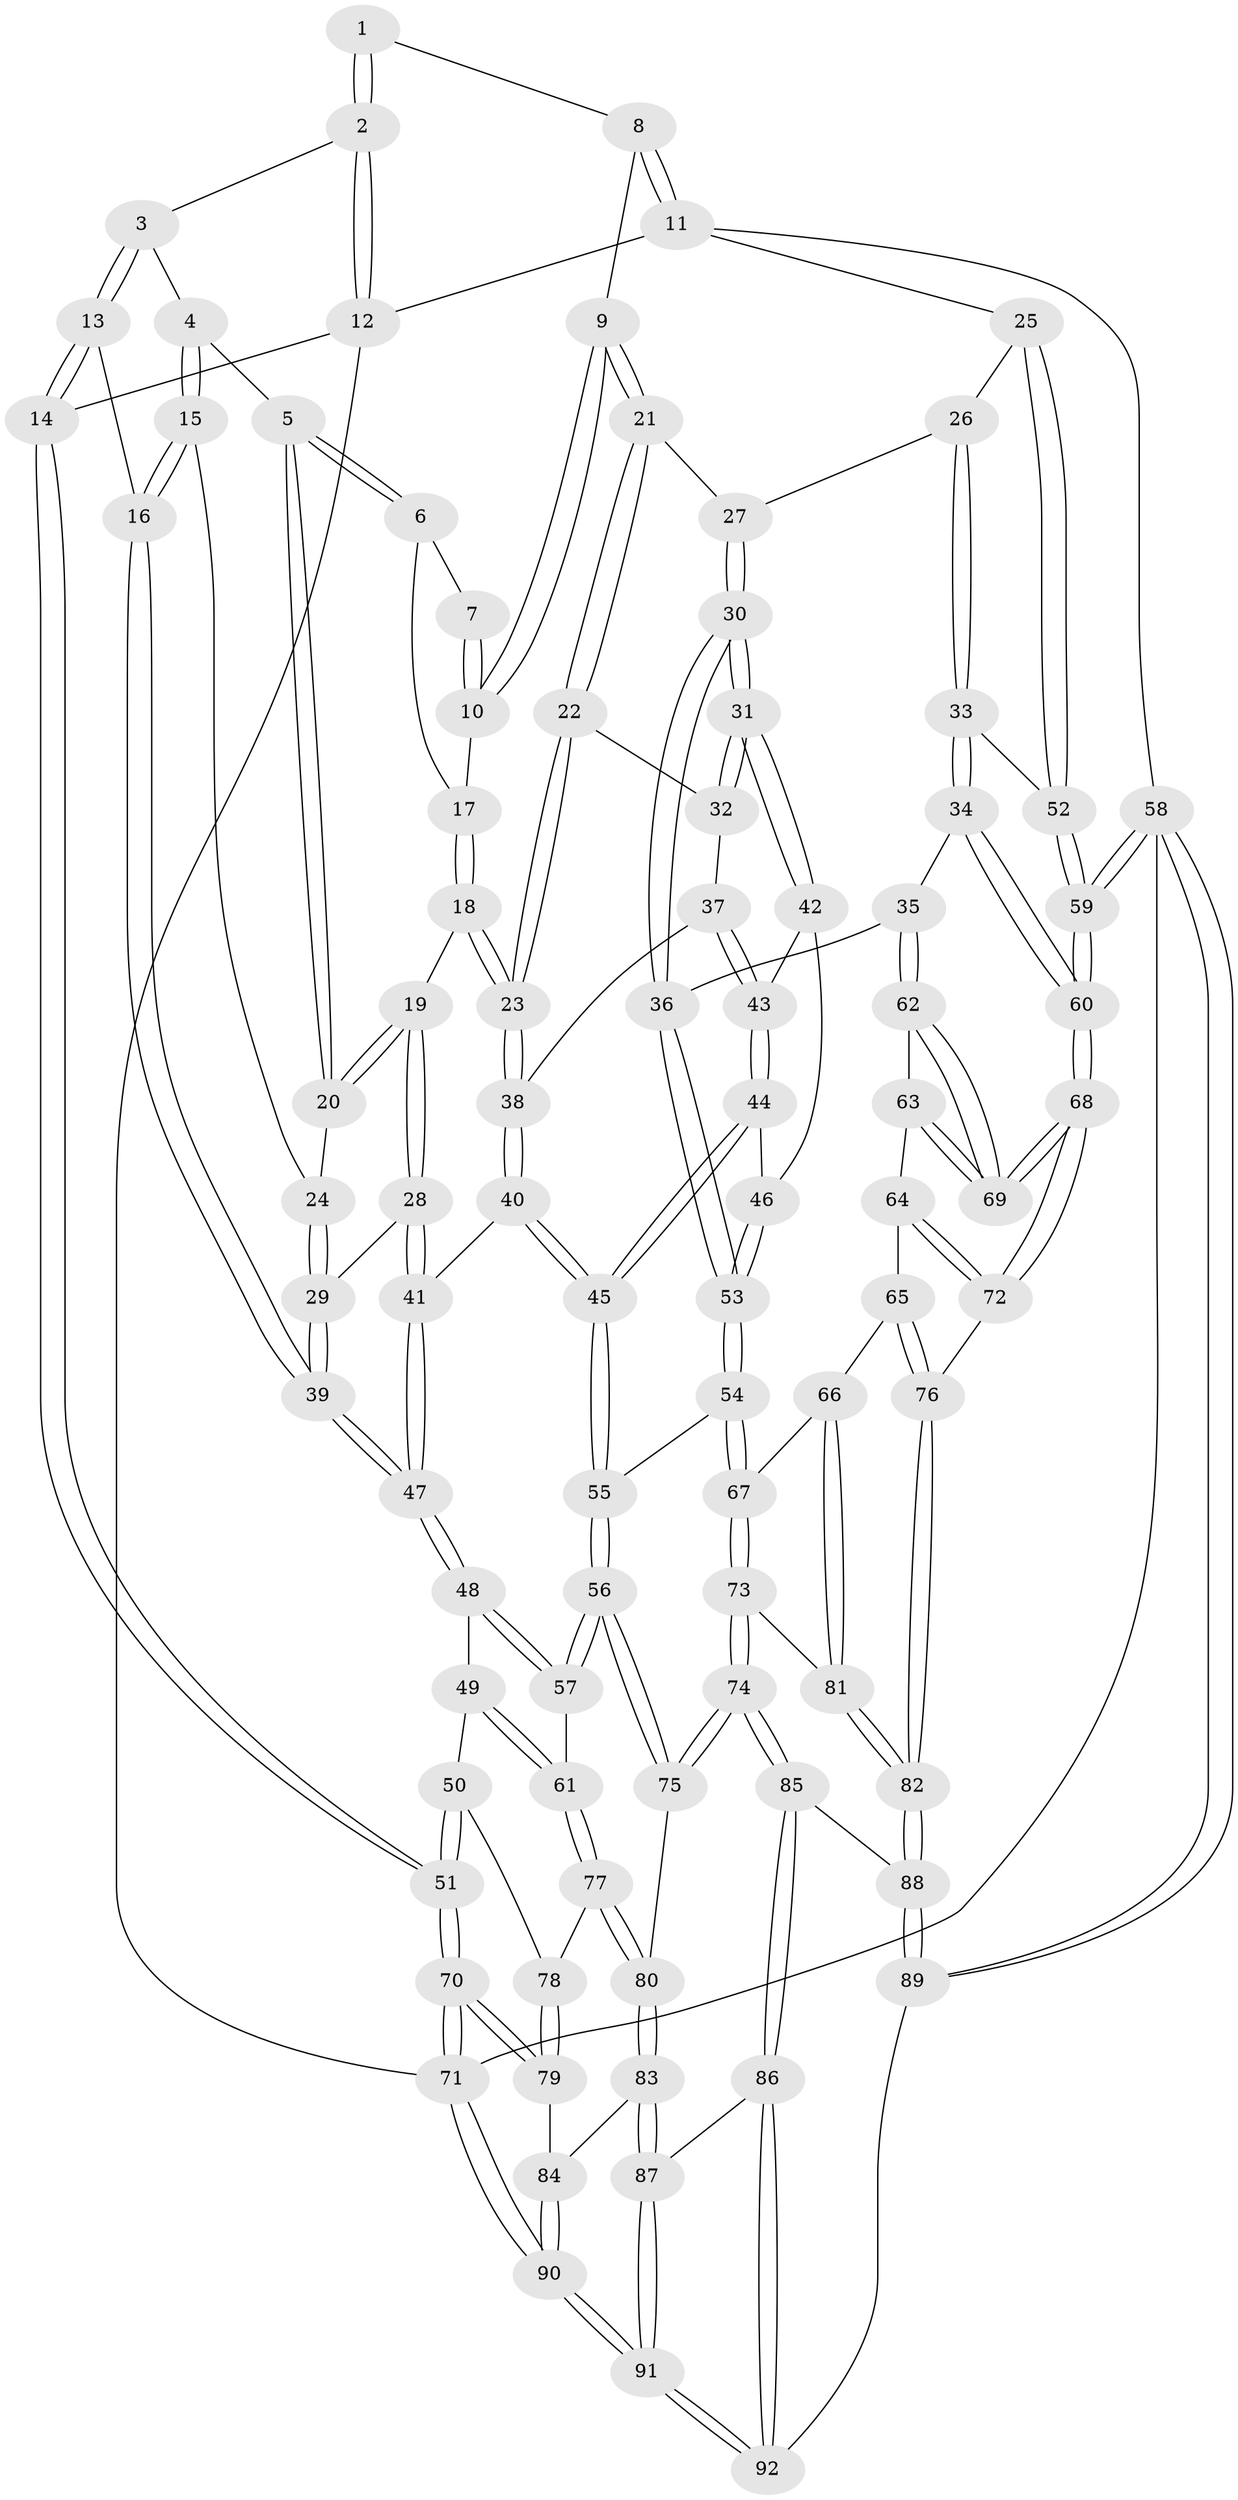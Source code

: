 // Generated by graph-tools (version 1.1) at 2025/01/03/09/25 05:01:35]
// undirected, 92 vertices, 227 edges
graph export_dot {
graph [start="1"]
  node [color=gray90,style=filled];
  1 [pos="+0.5067163791721168+0"];
  2 [pos="+0.2573186898598029+0"];
  3 [pos="+0.27460852037623634+0"];
  4 [pos="+0.2817515276996039+0"];
  5 [pos="+0.3548974253172646+0.10103014448233373"];
  6 [pos="+0.4516764480445463+0.0831927200318247"];
  7 [pos="+0.4879881529523699+0"];
  8 [pos="+0.692694420143709+0"];
  9 [pos="+0.6706962529979412+0.09111162397558148"];
  10 [pos="+0.5643992339953332+0.10480910172936747"];
  11 [pos="+1+0"];
  12 [pos="+0+0"];
  13 [pos="+0.022075659772124483+0.2520963145368095"];
  14 [pos="+0+0.24536255283247355"];
  15 [pos="+0.15582208451750487+0.21080851492812896"];
  16 [pos="+0.06475261046234608+0.2594524228081236"];
  17 [pos="+0.5400842908573835+0.11199793662390949"];
  18 [pos="+0.47263847311551604+0.24869695888357746"];
  19 [pos="+0.4036264236085459+0.23793712440532794"];
  20 [pos="+0.34456795974867993+0.14847352487721535"];
  21 [pos="+0.6955640673658003+0.133332299414861"];
  22 [pos="+0.6283291911437382+0.22531548081003167"];
  23 [pos="+0.4948564002535412+0.2666565920610929"];
  24 [pos="+0.31619052027056693+0.16076322840570065"];
  25 [pos="+1+0"];
  26 [pos="+0.8771073784879496+0.13315465943321145"];
  27 [pos="+0.7329728388724299+0.15422802933184612"];
  28 [pos="+0.3895930411147931+0.26332496440649783"];
  29 [pos="+0.2620128655522501+0.3703112775101452"];
  30 [pos="+0.8051993324241143+0.4079756391155906"];
  31 [pos="+0.7269982755734139+0.3919156698110739"];
  32 [pos="+0.6299666558715081+0.2660780330006355"];
  33 [pos="+0.8695633627881787+0.3901369454119096"];
  34 [pos="+0.8357316063497239+0.4124182792808718"];
  35 [pos="+0.8145941582125311+0.4133023526305838"];
  36 [pos="+0.808730138109272+0.4111796243763973"];
  37 [pos="+0.585499093444603+0.3595384269053453"];
  38 [pos="+0.5214209553437701+0.35234569550078615"];
  39 [pos="+0.24012794896244036+0.3925143799040885"];
  40 [pos="+0.45850150164305015+0.4471271450190859"];
  41 [pos="+0.4249251685074194+0.4334023472937217"];
  42 [pos="+0.6399652551626381+0.3939676253287285"];
  43 [pos="+0.6243038371979295+0.3863111855867761"];
  44 [pos="+0.5552242844609467+0.44875039638554665"];
  45 [pos="+0.46037698914095204+0.4514734904291663"];
  46 [pos="+0.6056746397048279+0.4669124034421519"];
  47 [pos="+0.2547871426049417+0.424464142281246"];
  48 [pos="+0.25150636630181816+0.4432784350566715"];
  49 [pos="+0.11396558750242727+0.5272991626103319"];
  50 [pos="+0+0.5631571256262485"];
  51 [pos="+0+0.5164942871418687"];
  52 [pos="+1+0.2233205265709349"];
  53 [pos="+0.6132063942555509+0.5824940160510748"];
  54 [pos="+0.6046078102999881+0.5970696476878199"];
  55 [pos="+0.4856867857529289+0.5869057962371836"];
  56 [pos="+0.46338143747722627+0.6068642897390916"];
  57 [pos="+0.2777302817946083+0.5776259398934954"];
  58 [pos="+1+1"];
  59 [pos="+1+0.8453350339027057"];
  60 [pos="+1+0.8190081289721619"];
  61 [pos="+0.24316090927438963+0.6272340887193223"];
  62 [pos="+0.80887642050578+0.4661545620509403"];
  63 [pos="+0.7535542120224011+0.6359300559215098"];
  64 [pos="+0.745526451349349+0.639882439952382"];
  65 [pos="+0.7016340936222835+0.6464007280549842"];
  66 [pos="+0.6686543637404722+0.6424066921160312"];
  67 [pos="+0.6118470198844722+0.6061471409822975"];
  68 [pos="+1+0.798683607066227"];
  69 [pos="+0.8532939832261752+0.6544776137897913"];
  70 [pos="+0+0.6962021849540416"];
  71 [pos="+0+1"];
  72 [pos="+0.8132649766225357+0.8001088927668102"];
  73 [pos="+0.5802263318643458+0.7586789343943636"];
  74 [pos="+0.44335749311016354+0.8038556698673903"];
  75 [pos="+0.43005472114080046+0.7609036238245603"];
  76 [pos="+0.7673825349566302+0.8102027156320477"];
  77 [pos="+0.2198440240756638+0.6757068608415502"];
  78 [pos="+0.07038086479694941+0.6260024056453574"];
  79 [pos="+0.08535524821218089+0.8095947077341319"];
  80 [pos="+0.22409511354818024+0.6985866554448678"];
  81 [pos="+0.6697901364318916+0.8075327617253745"];
  82 [pos="+0.6941966460362511+0.8448890443055168"];
  83 [pos="+0.16943573893670819+0.8448507881232629"];
  84 [pos="+0.14657431441221822+0.8493508114930814"];
  85 [pos="+0.4359607585891148+0.8846256902789498"];
  86 [pos="+0.3981225747040582+0.952626839306851"];
  87 [pos="+0.19789866671626527+0.8654994251486753"];
  88 [pos="+0.6809244236230121+0.8759130309993551"];
  89 [pos="+0.7508690565087344+1"];
  90 [pos="+0+1"];
  91 [pos="+0.15624460281481156+1"];
  92 [pos="+0.4301929380814012+1"];
  1 -- 2;
  1 -- 2;
  1 -- 8;
  2 -- 3;
  2 -- 12;
  2 -- 12;
  3 -- 4;
  3 -- 13;
  3 -- 13;
  4 -- 5;
  4 -- 15;
  4 -- 15;
  5 -- 6;
  5 -- 6;
  5 -- 20;
  5 -- 20;
  6 -- 7;
  6 -- 17;
  7 -- 10;
  7 -- 10;
  8 -- 9;
  8 -- 11;
  8 -- 11;
  9 -- 10;
  9 -- 10;
  9 -- 21;
  9 -- 21;
  10 -- 17;
  11 -- 12;
  11 -- 25;
  11 -- 58;
  12 -- 14;
  12 -- 71;
  13 -- 14;
  13 -- 14;
  13 -- 16;
  14 -- 51;
  14 -- 51;
  15 -- 16;
  15 -- 16;
  15 -- 24;
  16 -- 39;
  16 -- 39;
  17 -- 18;
  17 -- 18;
  18 -- 19;
  18 -- 23;
  18 -- 23;
  19 -- 20;
  19 -- 20;
  19 -- 28;
  19 -- 28;
  20 -- 24;
  21 -- 22;
  21 -- 22;
  21 -- 27;
  22 -- 23;
  22 -- 23;
  22 -- 32;
  23 -- 38;
  23 -- 38;
  24 -- 29;
  24 -- 29;
  25 -- 26;
  25 -- 52;
  25 -- 52;
  26 -- 27;
  26 -- 33;
  26 -- 33;
  27 -- 30;
  27 -- 30;
  28 -- 29;
  28 -- 41;
  28 -- 41;
  29 -- 39;
  29 -- 39;
  30 -- 31;
  30 -- 31;
  30 -- 36;
  30 -- 36;
  31 -- 32;
  31 -- 32;
  31 -- 42;
  31 -- 42;
  32 -- 37;
  33 -- 34;
  33 -- 34;
  33 -- 52;
  34 -- 35;
  34 -- 60;
  34 -- 60;
  35 -- 36;
  35 -- 62;
  35 -- 62;
  36 -- 53;
  36 -- 53;
  37 -- 38;
  37 -- 43;
  37 -- 43;
  38 -- 40;
  38 -- 40;
  39 -- 47;
  39 -- 47;
  40 -- 41;
  40 -- 45;
  40 -- 45;
  41 -- 47;
  41 -- 47;
  42 -- 43;
  42 -- 46;
  43 -- 44;
  43 -- 44;
  44 -- 45;
  44 -- 45;
  44 -- 46;
  45 -- 55;
  45 -- 55;
  46 -- 53;
  46 -- 53;
  47 -- 48;
  47 -- 48;
  48 -- 49;
  48 -- 57;
  48 -- 57;
  49 -- 50;
  49 -- 61;
  49 -- 61;
  50 -- 51;
  50 -- 51;
  50 -- 78;
  51 -- 70;
  51 -- 70;
  52 -- 59;
  52 -- 59;
  53 -- 54;
  53 -- 54;
  54 -- 55;
  54 -- 67;
  54 -- 67;
  55 -- 56;
  55 -- 56;
  56 -- 57;
  56 -- 57;
  56 -- 75;
  56 -- 75;
  57 -- 61;
  58 -- 59;
  58 -- 59;
  58 -- 89;
  58 -- 89;
  58 -- 71;
  59 -- 60;
  59 -- 60;
  60 -- 68;
  60 -- 68;
  61 -- 77;
  61 -- 77;
  62 -- 63;
  62 -- 69;
  62 -- 69;
  63 -- 64;
  63 -- 69;
  63 -- 69;
  64 -- 65;
  64 -- 72;
  64 -- 72;
  65 -- 66;
  65 -- 76;
  65 -- 76;
  66 -- 67;
  66 -- 81;
  66 -- 81;
  67 -- 73;
  67 -- 73;
  68 -- 69;
  68 -- 69;
  68 -- 72;
  68 -- 72;
  70 -- 71;
  70 -- 71;
  70 -- 79;
  70 -- 79;
  71 -- 90;
  71 -- 90;
  72 -- 76;
  73 -- 74;
  73 -- 74;
  73 -- 81;
  74 -- 75;
  74 -- 75;
  74 -- 85;
  74 -- 85;
  75 -- 80;
  76 -- 82;
  76 -- 82;
  77 -- 78;
  77 -- 80;
  77 -- 80;
  78 -- 79;
  78 -- 79;
  79 -- 84;
  80 -- 83;
  80 -- 83;
  81 -- 82;
  81 -- 82;
  82 -- 88;
  82 -- 88;
  83 -- 84;
  83 -- 87;
  83 -- 87;
  84 -- 90;
  84 -- 90;
  85 -- 86;
  85 -- 86;
  85 -- 88;
  86 -- 87;
  86 -- 92;
  86 -- 92;
  87 -- 91;
  87 -- 91;
  88 -- 89;
  88 -- 89;
  89 -- 92;
  90 -- 91;
  90 -- 91;
  91 -- 92;
  91 -- 92;
}
